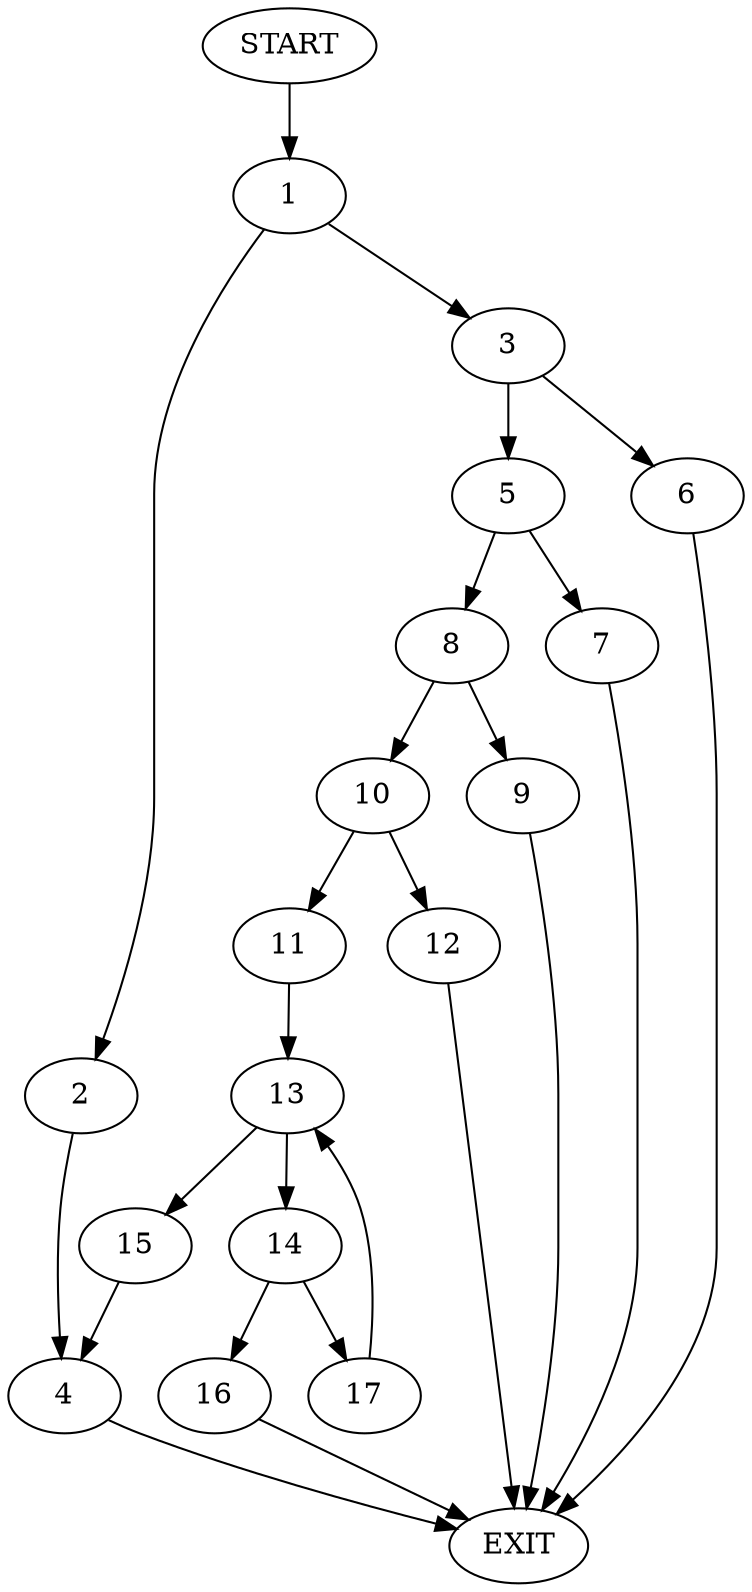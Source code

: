 digraph {
0 [label="START"]
18 [label="EXIT"]
0 -> 1
1 -> 2
1 -> 3
2 -> 4
3 -> 5
3 -> 6
5 -> 7
5 -> 8
6 -> 18
7 -> 18
8 -> 9
8 -> 10
9 -> 18
10 -> 11
10 -> 12
12 -> 18
11 -> 13
13 -> 14
13 -> 15
15 -> 4
14 -> 16
14 -> 17
17 -> 13
16 -> 18
4 -> 18
}
